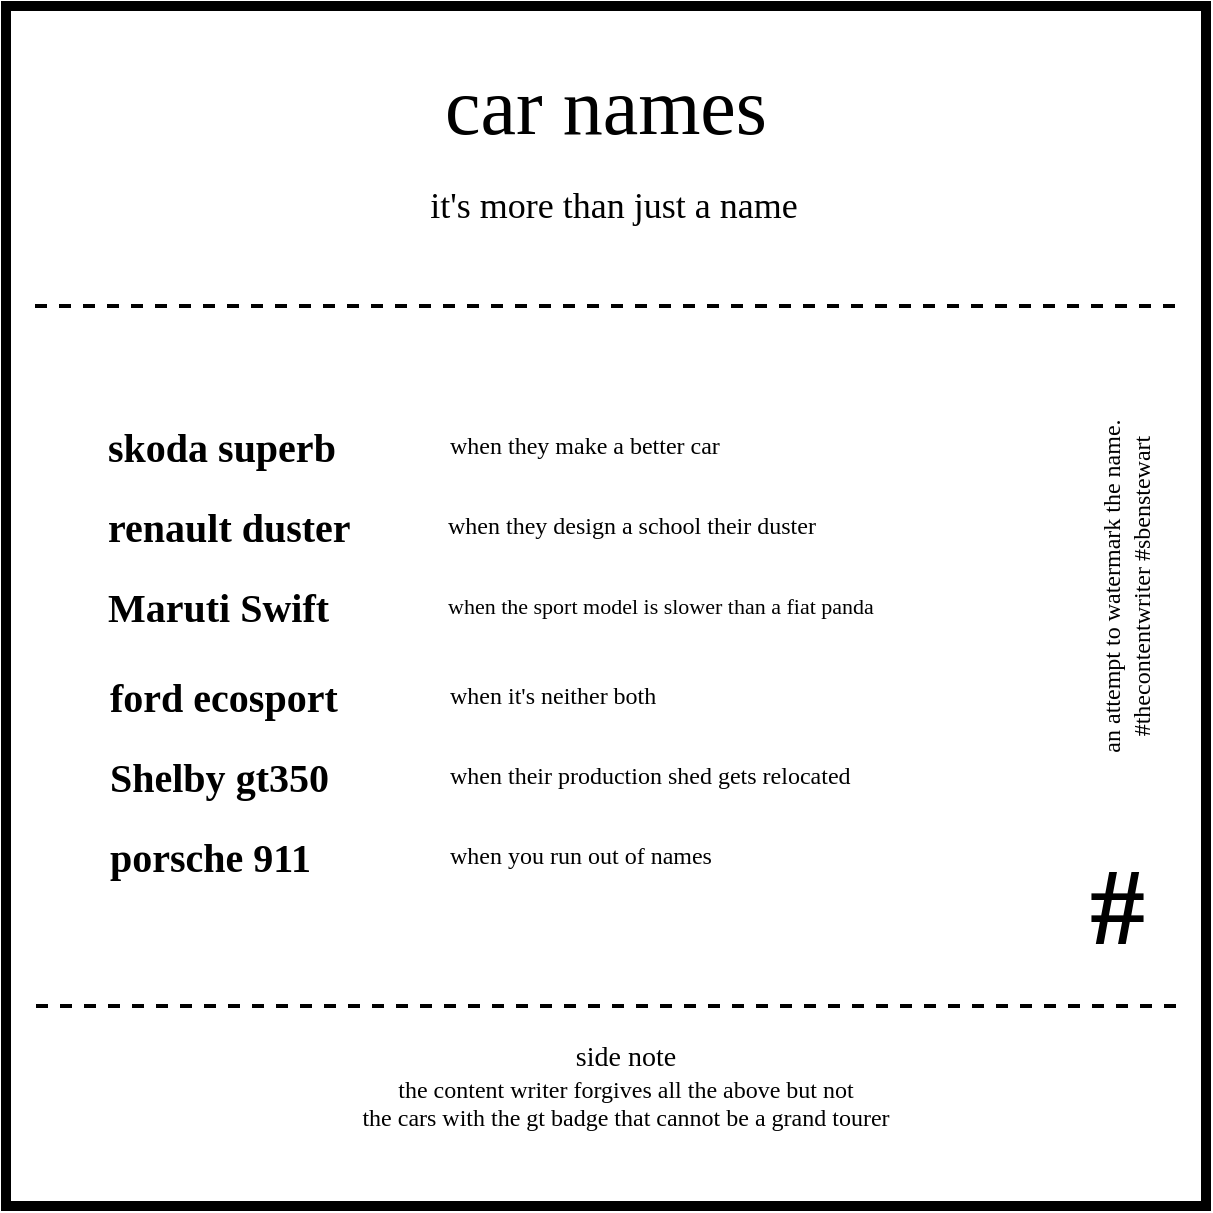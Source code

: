 <mxfile version="12.1.8" type="device" pages="1"><diagram id="dX7Dphyso45SB9-RoEhv" name="Page-1"><mxGraphModel dx="742" dy="442" grid="1" gridSize="10" guides="1" tooltips="1" connect="1" arrows="1" fold="1" page="1" pageScale="1" pageWidth="827" pageHeight="1169" math="0" shadow="0"><root><mxCell id="0"/><mxCell id="1" parent="0"/><mxCell id="nfxZPmU7g6QgWNAvG-ER-2" value="" style="whiteSpace=wrap;html=1;aspect=fixed;strokeWidth=5;" parent="1" vertex="1"><mxGeometry x="210" y="90" width="600" height="600" as="geometry"/></mxCell><mxCell id="8b6ggLF4gSHIukh4vJdm-18" value="&lt;font face=&quot;xkcd&quot;&gt;&lt;span style=&quot;font-size: 40px&quot;&gt;car names&lt;/span&gt;&lt;br&gt;&lt;/font&gt;" style="text;html=1;strokeColor=none;fillColor=none;align=center;verticalAlign=middle;whiteSpace=wrap;rounded=0;" parent="1" vertex="1"><mxGeometry x="300" y="130" width="420" height="20" as="geometry"/></mxCell><mxCell id="8b6ggLF4gSHIukh4vJdm-24" value="&lt;p&gt;&lt;font face=&quot;xkcd&quot;&gt;&lt;span style=&quot;font-size: 18px&quot;&gt;it's more than just a name&lt;/span&gt;&lt;/font&gt;&lt;/p&gt;" style="text;html=1;strokeColor=none;fillColor=none;align=center;verticalAlign=middle;whiteSpace=wrap;rounded=0;" parent="1" vertex="1"><mxGeometry x="274" y="180" width="480" height="20" as="geometry"/></mxCell><mxCell id="8b6ggLF4gSHIukh4vJdm-30" value="" style="endArrow=none;dashed=1;html=1;strokeWidth=2;" parent="1" edge="1"><mxGeometry width="50" height="50" relative="1" as="geometry"><mxPoint x="794.5" y="240" as="sourcePoint"/><mxPoint x="219.5" y="240" as="targetPoint"/></mxGeometry></mxCell><mxCell id="k-dpR7HA_-HZ3Fbqk2lw-16" value="" style="endArrow=none;dashed=1;html=1;strokeWidth=2;" parent="1" edge="1"><mxGeometry width="50" height="50" relative="1" as="geometry"><mxPoint x="795" y="590" as="sourcePoint"/><mxPoint x="220" y="590" as="targetPoint"/></mxGeometry></mxCell><mxCell id="k-dpR7HA_-HZ3Fbqk2lw-17" value="&lt;font face=&quot;xkcd&quot;&gt;&lt;span style=&quot;font-size: 14px&quot;&gt;side note &lt;br&gt;&lt;/span&gt;the content writer forgives all the above but not&lt;br&gt;the cars with the gt badge that cannot be a grand tourer&lt;br&gt;&lt;/font&gt;" style="text;html=1;strokeColor=none;fillColor=none;align=center;verticalAlign=middle;whiteSpace=wrap;rounded=0;" parent="1" vertex="1"><mxGeometry x="290" y="620" width="460" height="20" as="geometry"/></mxCell><mxCell id="euaHSMH8fYii958cPEId-22" style="edgeStyle=orthogonalEdgeStyle;rounded=0;orthogonalLoop=1;jettySize=auto;html=1;exitX=0.5;exitY=1;exitDx=0;exitDy=0;strokeWidth=2;" parent="1" edge="1"><mxGeometry relative="1" as="geometry"><mxPoint x="661" y="451" as="sourcePoint"/><mxPoint x="661" y="451" as="targetPoint"/></mxGeometry></mxCell><mxCell id="24nE8TUnG7-nZ0S-kitC-7" value="&lt;font face=&quot;xkcd&quot;&gt;&lt;font style=&quot;font-size: 20px&quot;&gt;&lt;b&gt;skoda superb&lt;/b&gt;&lt;/font&gt;&lt;/font&gt;&lt;font face=&quot;xkcd&quot;&gt;&lt;br&gt;&lt;/font&gt;" style="text;html=1;strokeColor=none;fillColor=none;align=left;verticalAlign=middle;whiteSpace=wrap;rounded=0;" parent="1" vertex="1"><mxGeometry x="259" y="300" width="157" height="20" as="geometry"/></mxCell><mxCell id="pKVuHFSoDqtFi99w7tCS-3" value="&lt;font face=&quot;xkcd&quot; size=&quot;1&quot;&gt;&lt;div style=&quot;font-size: 12px&quot;&gt;when they make a better car&lt;/div&gt;&lt;/font&gt;" style="text;html=1;strokeColor=none;fillColor=none;align=left;verticalAlign=middle;whiteSpace=wrap;rounded=0;" parent="1" vertex="1"><mxGeometry x="430" y="285" width="290" height="50" as="geometry"/></mxCell><mxCell id="pKVuHFSoDqtFi99w7tCS-15" value="&lt;font face=&quot;xkcd&quot; style=&quot;font-size: 12px&quot;&gt;&lt;span&gt;an attempt to watermark the name.&lt;br&gt;&lt;/span&gt;#thecontentwriter #sbenstewart&lt;br&gt;&lt;/font&gt;" style="text;html=1;strokeColor=none;fillColor=none;align=center;verticalAlign=middle;whiteSpace=wrap;rounded=0;rotation=-90;" parent="1" vertex="1"><mxGeometry x="650" y="370" width="240" height="20" as="geometry"/></mxCell><mxCell id="28kJydxhJABAMLtBPaiv-1" value="&lt;font face=&quot;xkcd&quot;&gt;&lt;b&gt;&lt;font style=&quot;font-size: 55px&quot;&gt;#&lt;/font&gt;&lt;/b&gt;&lt;br&gt;&lt;/font&gt;" style="text;html=1;strokeColor=none;fillColor=none;align=left;verticalAlign=middle;whiteSpace=wrap;rounded=0;" vertex="1" parent="1"><mxGeometry x="750" y="530" width="27" height="20" as="geometry"/></mxCell><mxCell id="28kJydxhJABAMLtBPaiv-3" value="&lt;font face=&quot;xkcd&quot;&gt;&lt;span style=&quot;font-size: 20px&quot;&gt;&lt;b&gt;renault duster&lt;/b&gt;&lt;/span&gt;&lt;br&gt;&lt;/font&gt;" style="text;html=1;strokeColor=none;fillColor=none;align=left;verticalAlign=middle;whiteSpace=wrap;rounded=0;" vertex="1" parent="1"><mxGeometry x="259" y="340" width="180" height="20" as="geometry"/></mxCell><mxCell id="28kJydxhJABAMLtBPaiv-4" value="&lt;font face=&quot;xkcd&quot; size=&quot;1&quot;&gt;&lt;div style=&quot;font-size: 12px&quot;&gt;when they design a school their duster&lt;/div&gt;&lt;/font&gt;" style="text;html=1;strokeColor=none;fillColor=none;align=left;verticalAlign=middle;whiteSpace=wrap;rounded=0;" vertex="1" parent="1"><mxGeometry x="429" y="325" width="290" height="50" as="geometry"/></mxCell><mxCell id="28kJydxhJABAMLtBPaiv-5" value="&lt;font face=&quot;xkcd&quot;&gt;&lt;span style=&quot;font-size: 20px&quot;&gt;&lt;b&gt;Maruti Swift&lt;/b&gt;&lt;/span&gt;&lt;br&gt;&lt;/font&gt;" style="text;html=1;strokeColor=none;fillColor=none;align=left;verticalAlign=middle;whiteSpace=wrap;rounded=0;" vertex="1" parent="1"><mxGeometry x="259" y="380" width="180" height="20" as="geometry"/></mxCell><mxCell id="28kJydxhJABAMLtBPaiv-6" value="&lt;font face=&quot;xkcd&quot; size=&quot;1&quot;&gt;&lt;div style=&quot;font-size: 11px&quot;&gt;when the sport model is slower than a fiat panda&lt;/div&gt;&lt;/font&gt;" style="text;html=1;strokeColor=none;fillColor=none;align=left;verticalAlign=middle;whiteSpace=wrap;rounded=0;" vertex="1" parent="1"><mxGeometry x="429" y="365" width="290" height="50" as="geometry"/></mxCell><mxCell id="28kJydxhJABAMLtBPaiv-7" value="&lt;font face=&quot;xkcd&quot;&gt;&lt;span style=&quot;font-size: 20px&quot;&gt;&lt;b&gt;ford ecosport&lt;/b&gt;&lt;/span&gt;&lt;br&gt;&lt;/font&gt;" style="text;html=1;strokeColor=none;fillColor=none;align=left;verticalAlign=middle;whiteSpace=wrap;rounded=0;" vertex="1" parent="1"><mxGeometry x="260" y="425" width="180" height="20" as="geometry"/></mxCell><mxCell id="28kJydxhJABAMLtBPaiv-8" value="&lt;font face=&quot;xkcd&quot; size=&quot;1&quot;&gt;&lt;div style=&quot;font-size: 12px&quot;&gt;when it's neither both&lt;/div&gt;&lt;/font&gt;" style="text;html=1;strokeColor=none;fillColor=none;align=left;verticalAlign=middle;whiteSpace=wrap;rounded=0;" vertex="1" parent="1"><mxGeometry x="430" y="410" width="290" height="50" as="geometry"/></mxCell><mxCell id="28kJydxhJABAMLtBPaiv-9" value="&lt;font face=&quot;xkcd&quot;&gt;&lt;span style=&quot;font-size: 20px&quot;&gt;&lt;b&gt;Shelby&lt;/b&gt;&lt;/span&gt;&lt;b style=&quot;font-size: 20px&quot;&gt;&amp;nbsp;gt350&lt;/b&gt;&lt;br&gt;&lt;/font&gt;" style="text;html=1;strokeColor=none;fillColor=none;align=left;verticalAlign=middle;whiteSpace=wrap;rounded=0;" vertex="1" parent="1"><mxGeometry x="260" y="465" width="180" height="20" as="geometry"/></mxCell><mxCell id="28kJydxhJABAMLtBPaiv-10" value="&lt;font face=&quot;xkcd&quot; size=&quot;1&quot;&gt;&lt;div style=&quot;font-size: 12px&quot;&gt;when their production shed gets relocated&lt;/div&gt;&lt;/font&gt;" style="text;html=1;strokeColor=none;fillColor=none;align=left;verticalAlign=middle;whiteSpace=wrap;rounded=0;" vertex="1" parent="1"><mxGeometry x="430" y="450" width="290" height="50" as="geometry"/></mxCell><mxCell id="28kJydxhJABAMLtBPaiv-11" value="&lt;font face=&quot;xkcd&quot;&gt;&lt;span style=&quot;font-size: 20px&quot;&gt;&lt;b&gt;porsche 911&lt;/b&gt;&lt;/span&gt;&lt;br&gt;&lt;/font&gt;" style="text;html=1;strokeColor=none;fillColor=none;align=left;verticalAlign=middle;whiteSpace=wrap;rounded=0;" vertex="1" parent="1"><mxGeometry x="260" y="505" width="180" height="20" as="geometry"/></mxCell><mxCell id="28kJydxhJABAMLtBPaiv-12" value="&lt;font face=&quot;xkcd&quot; size=&quot;1&quot;&gt;&lt;div style=&quot;font-size: 12px&quot;&gt;when you run out of names&lt;/div&gt;&lt;/font&gt;" style="text;html=1;strokeColor=none;fillColor=none;align=left;verticalAlign=middle;whiteSpace=wrap;rounded=0;" vertex="1" parent="1"><mxGeometry x="430" y="490" width="290" height="50" as="geometry"/></mxCell></root></mxGraphModel></diagram></mxfile>